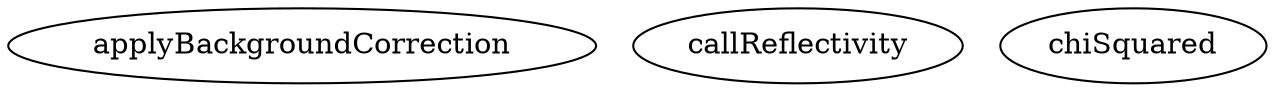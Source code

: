 /* Created by mdot for Matlab */
digraph m2html {

  applyBackgroundCorrection [URL="applyBackgroundCorrection.html"];
  applyBackgroundCorrection [URL="applyBackgroundCorrection.html"];
  callReflectivity [URL="callReflectivity.html"];
  callReflectivity [URL="callReflectivity.html"];
  chiSquared [URL="chiSquared.html"];
  chiSquared [URL="chiSquared.html"];
}
